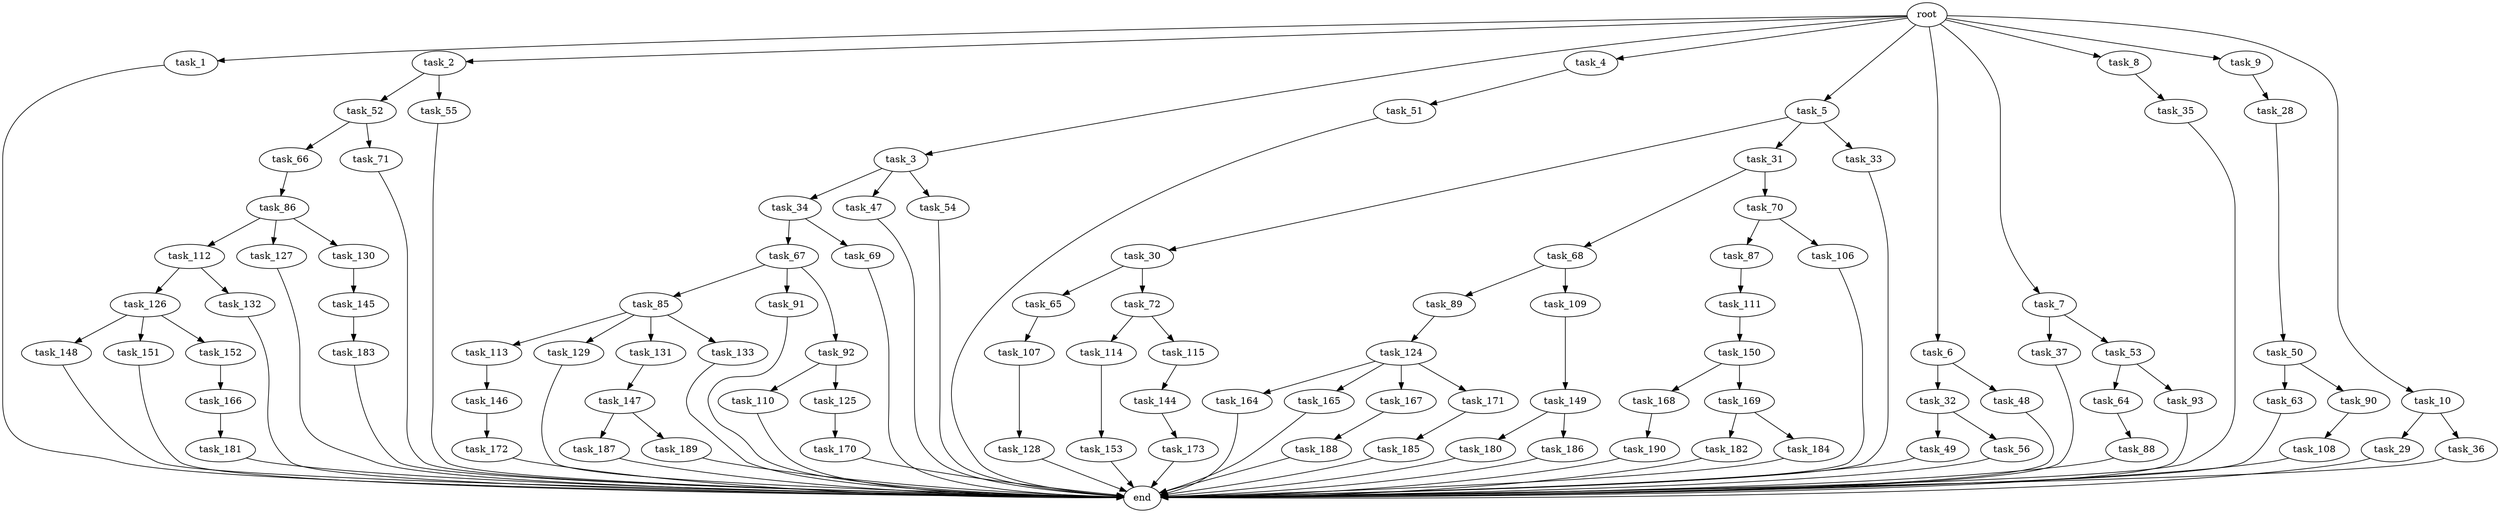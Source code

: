 digraph G {
  root [size="0.000000"];
  task_1 [size="10.240000"];
  task_2 [size="10.240000"];
  task_3 [size="10.240000"];
  task_4 [size="10.240000"];
  task_5 [size="10.240000"];
  task_6 [size="10.240000"];
  task_7 [size="10.240000"];
  task_8 [size="10.240000"];
  task_9 [size="10.240000"];
  task_10 [size="10.240000"];
  task_28 [size="343597383.680000"];
  task_29 [size="3092376453.120000"];
  task_30 [size="2147483648.000000"];
  task_31 [size="2147483648.000000"];
  task_32 [size="2147483648.000000"];
  task_33 [size="2147483648.000000"];
  task_34 [size="773094113.280000"];
  task_35 [size="343597383.680000"];
  task_36 [size="3092376453.120000"];
  task_37 [size="4209067950.080000"];
  task_47 [size="773094113.280000"];
  task_48 [size="2147483648.000000"];
  task_49 [size="1374389534.720000"];
  task_50 [size="2147483648.000000"];
  task_51 [size="773094113.280000"];
  task_52 [size="343597383.680000"];
  task_53 [size="4209067950.080000"];
  task_54 [size="773094113.280000"];
  task_55 [size="343597383.680000"];
  task_56 [size="1374389534.720000"];
  task_63 [size="6957847019.520000"];
  task_64 [size="343597383.680000"];
  task_65 [size="6957847019.520000"];
  task_66 [size="3092376453.120000"];
  task_67 [size="6957847019.520000"];
  task_68 [size="8589934592.000000"];
  task_69 [size="6957847019.520000"];
  task_70 [size="8589934592.000000"];
  task_71 [size="3092376453.120000"];
  task_72 [size="6957847019.520000"];
  task_85 [size="6957847019.520000"];
  task_86 [size="4209067950.080000"];
  task_87 [size="343597383.680000"];
  task_88 [size="773094113.280000"];
  task_89 [size="343597383.680000"];
  task_90 [size="6957847019.520000"];
  task_91 [size="6957847019.520000"];
  task_92 [size="6957847019.520000"];
  task_93 [size="343597383.680000"];
  task_106 [size="343597383.680000"];
  task_107 [size="1374389534.720000"];
  task_108 [size="2147483648.000000"];
  task_109 [size="343597383.680000"];
  task_110 [size="773094113.280000"];
  task_111 [size="1374389534.720000"];
  task_112 [size="8589934592.000000"];
  task_113 [size="8589934592.000000"];
  task_114 [size="3092376453.120000"];
  task_115 [size="3092376453.120000"];
  task_124 [size="6957847019.520000"];
  task_125 [size="773094113.280000"];
  task_126 [size="6957847019.520000"];
  task_127 [size="8589934592.000000"];
  task_128 [size="2147483648.000000"];
  task_129 [size="8589934592.000000"];
  task_130 [size="8589934592.000000"];
  task_131 [size="8589934592.000000"];
  task_132 [size="6957847019.520000"];
  task_133 [size="8589934592.000000"];
  task_144 [size="773094113.280000"];
  task_145 [size="8589934592.000000"];
  task_146 [size="6957847019.520000"];
  task_147 [size="2147483648.000000"];
  task_148 [size="343597383.680000"];
  task_149 [size="773094113.280000"];
  task_150 [size="4209067950.080000"];
  task_151 [size="343597383.680000"];
  task_152 [size="343597383.680000"];
  task_153 [size="8589934592.000000"];
  task_164 [size="3092376453.120000"];
  task_165 [size="3092376453.120000"];
  task_166 [size="343597383.680000"];
  task_167 [size="3092376453.120000"];
  task_168 [size="3092376453.120000"];
  task_169 [size="3092376453.120000"];
  task_170 [size="4209067950.080000"];
  task_171 [size="3092376453.120000"];
  task_172 [size="6957847019.520000"];
  task_173 [size="8589934592.000000"];
  task_180 [size="6957847019.520000"];
  task_181 [size="8589934592.000000"];
  task_182 [size="343597383.680000"];
  task_183 [size="8589934592.000000"];
  task_184 [size="343597383.680000"];
  task_185 [size="6957847019.520000"];
  task_186 [size="6957847019.520000"];
  task_187 [size="1374389534.720000"];
  task_188 [size="3092376453.120000"];
  task_189 [size="1374389534.720000"];
  task_190 [size="8589934592.000000"];
  end [size="0.000000"];

  root -> task_1 [size="1.000000"];
  root -> task_2 [size="1.000000"];
  root -> task_3 [size="1.000000"];
  root -> task_4 [size="1.000000"];
  root -> task_5 [size="1.000000"];
  root -> task_6 [size="1.000000"];
  root -> task_7 [size="1.000000"];
  root -> task_8 [size="1.000000"];
  root -> task_9 [size="1.000000"];
  root -> task_10 [size="1.000000"];
  task_1 -> end [size="1.000000"];
  task_2 -> task_52 [size="33554432.000000"];
  task_2 -> task_55 [size="33554432.000000"];
  task_3 -> task_34 [size="75497472.000000"];
  task_3 -> task_47 [size="75497472.000000"];
  task_3 -> task_54 [size="75497472.000000"];
  task_4 -> task_51 [size="75497472.000000"];
  task_5 -> task_30 [size="209715200.000000"];
  task_5 -> task_31 [size="209715200.000000"];
  task_5 -> task_33 [size="209715200.000000"];
  task_6 -> task_32 [size="209715200.000000"];
  task_6 -> task_48 [size="209715200.000000"];
  task_7 -> task_37 [size="411041792.000000"];
  task_7 -> task_53 [size="411041792.000000"];
  task_8 -> task_35 [size="33554432.000000"];
  task_9 -> task_28 [size="33554432.000000"];
  task_10 -> task_29 [size="301989888.000000"];
  task_10 -> task_36 [size="301989888.000000"];
  task_28 -> task_50 [size="209715200.000000"];
  task_29 -> end [size="1.000000"];
  task_30 -> task_65 [size="679477248.000000"];
  task_30 -> task_72 [size="679477248.000000"];
  task_31 -> task_68 [size="838860800.000000"];
  task_31 -> task_70 [size="838860800.000000"];
  task_32 -> task_49 [size="134217728.000000"];
  task_32 -> task_56 [size="134217728.000000"];
  task_33 -> end [size="1.000000"];
  task_34 -> task_67 [size="679477248.000000"];
  task_34 -> task_69 [size="679477248.000000"];
  task_35 -> end [size="1.000000"];
  task_36 -> end [size="1.000000"];
  task_37 -> end [size="1.000000"];
  task_47 -> end [size="1.000000"];
  task_48 -> end [size="1.000000"];
  task_49 -> end [size="1.000000"];
  task_50 -> task_63 [size="679477248.000000"];
  task_50 -> task_90 [size="679477248.000000"];
  task_51 -> end [size="1.000000"];
  task_52 -> task_66 [size="301989888.000000"];
  task_52 -> task_71 [size="301989888.000000"];
  task_53 -> task_64 [size="33554432.000000"];
  task_53 -> task_93 [size="33554432.000000"];
  task_54 -> end [size="1.000000"];
  task_55 -> end [size="1.000000"];
  task_56 -> end [size="1.000000"];
  task_63 -> end [size="1.000000"];
  task_64 -> task_88 [size="75497472.000000"];
  task_65 -> task_107 [size="134217728.000000"];
  task_66 -> task_86 [size="411041792.000000"];
  task_67 -> task_85 [size="679477248.000000"];
  task_67 -> task_91 [size="679477248.000000"];
  task_67 -> task_92 [size="679477248.000000"];
  task_68 -> task_89 [size="33554432.000000"];
  task_68 -> task_109 [size="33554432.000000"];
  task_69 -> end [size="1.000000"];
  task_70 -> task_87 [size="33554432.000000"];
  task_70 -> task_106 [size="33554432.000000"];
  task_71 -> end [size="1.000000"];
  task_72 -> task_114 [size="301989888.000000"];
  task_72 -> task_115 [size="301989888.000000"];
  task_85 -> task_113 [size="838860800.000000"];
  task_85 -> task_129 [size="838860800.000000"];
  task_85 -> task_131 [size="838860800.000000"];
  task_85 -> task_133 [size="838860800.000000"];
  task_86 -> task_112 [size="838860800.000000"];
  task_86 -> task_127 [size="838860800.000000"];
  task_86 -> task_130 [size="838860800.000000"];
  task_87 -> task_111 [size="134217728.000000"];
  task_88 -> end [size="1.000000"];
  task_89 -> task_124 [size="679477248.000000"];
  task_90 -> task_108 [size="209715200.000000"];
  task_91 -> end [size="1.000000"];
  task_92 -> task_110 [size="75497472.000000"];
  task_92 -> task_125 [size="75497472.000000"];
  task_93 -> end [size="1.000000"];
  task_106 -> end [size="1.000000"];
  task_107 -> task_128 [size="209715200.000000"];
  task_108 -> end [size="1.000000"];
  task_109 -> task_149 [size="75497472.000000"];
  task_110 -> end [size="1.000000"];
  task_111 -> task_150 [size="411041792.000000"];
  task_112 -> task_126 [size="679477248.000000"];
  task_112 -> task_132 [size="679477248.000000"];
  task_113 -> task_146 [size="679477248.000000"];
  task_114 -> task_153 [size="838860800.000000"];
  task_115 -> task_144 [size="75497472.000000"];
  task_124 -> task_164 [size="301989888.000000"];
  task_124 -> task_165 [size="301989888.000000"];
  task_124 -> task_167 [size="301989888.000000"];
  task_124 -> task_171 [size="301989888.000000"];
  task_125 -> task_170 [size="411041792.000000"];
  task_126 -> task_148 [size="33554432.000000"];
  task_126 -> task_151 [size="33554432.000000"];
  task_126 -> task_152 [size="33554432.000000"];
  task_127 -> end [size="1.000000"];
  task_128 -> end [size="1.000000"];
  task_129 -> end [size="1.000000"];
  task_130 -> task_145 [size="838860800.000000"];
  task_131 -> task_147 [size="209715200.000000"];
  task_132 -> end [size="1.000000"];
  task_133 -> end [size="1.000000"];
  task_144 -> task_173 [size="838860800.000000"];
  task_145 -> task_183 [size="838860800.000000"];
  task_146 -> task_172 [size="679477248.000000"];
  task_147 -> task_187 [size="134217728.000000"];
  task_147 -> task_189 [size="134217728.000000"];
  task_148 -> end [size="1.000000"];
  task_149 -> task_180 [size="679477248.000000"];
  task_149 -> task_186 [size="679477248.000000"];
  task_150 -> task_168 [size="301989888.000000"];
  task_150 -> task_169 [size="301989888.000000"];
  task_151 -> end [size="1.000000"];
  task_152 -> task_166 [size="33554432.000000"];
  task_153 -> end [size="1.000000"];
  task_164 -> end [size="1.000000"];
  task_165 -> end [size="1.000000"];
  task_166 -> task_181 [size="838860800.000000"];
  task_167 -> task_188 [size="301989888.000000"];
  task_168 -> task_190 [size="838860800.000000"];
  task_169 -> task_182 [size="33554432.000000"];
  task_169 -> task_184 [size="33554432.000000"];
  task_170 -> end [size="1.000000"];
  task_171 -> task_185 [size="679477248.000000"];
  task_172 -> end [size="1.000000"];
  task_173 -> end [size="1.000000"];
  task_180 -> end [size="1.000000"];
  task_181 -> end [size="1.000000"];
  task_182 -> end [size="1.000000"];
  task_183 -> end [size="1.000000"];
  task_184 -> end [size="1.000000"];
  task_185 -> end [size="1.000000"];
  task_186 -> end [size="1.000000"];
  task_187 -> end [size="1.000000"];
  task_188 -> end [size="1.000000"];
  task_189 -> end [size="1.000000"];
  task_190 -> end [size="1.000000"];
}
